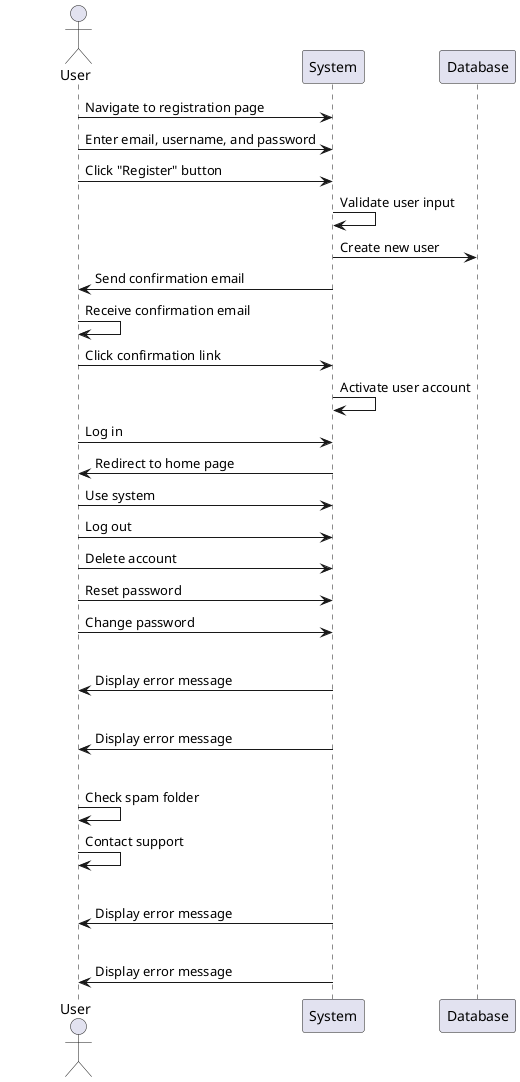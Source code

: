 @startuml
actor User
participant System
participant Database

User -> System: Navigate to registration page
User -> System: Enter email, username, and password
User -> System: Click "Register" button
System -> System: Validate user input
System -> Database: Create new user
System -> User: Send confirmation email
User -> User: Receive confirmation email
User -> System: Click confirmation link
System -> System: Activate user account
User -> System: Log in
System -> User: Redirect to home page
User -> System: Use system
User -> System: Log out
User -> System: Delete account
User -> System: Reset password
User -> System: Change password

alt Invalid input
System -> User: Display error message

alt Existing user
System -> User: Display error message

alt Confirmation email not received
User -> User: Check spam folder
User -> User: Contact support

alt Incorrect confirmation code
System -> User: Display error message

alt Incorrect login credentials
System -> User: Display error message

@enduml